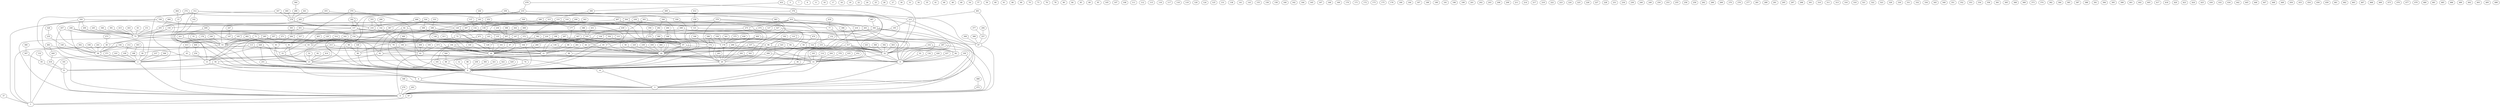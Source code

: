 graph G {
  0;
  1;
  2;
  3;
  4;
  5;
  6;
  7;
  8;
  9;
  10;
  11;
  12;
  13;
  14;
  15;
  16;
  17;
  18;
  19;
  20;
  21;
  22;
  23;
  24;
  25;
  26;
  27;
  28;
  29;
  30;
  31;
  32;
  33;
  34;
  35;
  36;
  37;
  38;
  39;
  40;
  41;
  42;
  43;
  44;
  45;
  46;
  47;
  48;
  49;
  50;
  51;
  52;
  53;
  54;
  55;
  56;
  57;
  58;
  59;
  60;
  61;
  62;
  63;
  64;
  65;
  66;
  67;
  68;
  69;
  70;
  71;
  72;
  73;
  74;
  75;
  76;
  77;
  78;
  79;
  80;
  81;
  82;
  83;
  84;
  85;
  86;
  87;
  88;
  89;
  90;
  91;
  92;
  93;
  94;
  95;
  96;
  97;
  98;
  99;
  100;
  101;
  102;
  103;
  104;
  105;
  106;
  107;
  108;
  109;
  110;
  111;
  112;
  113;
  114;
  115;
  116;
  117;
  118;
  119;
  120;
  121;
  122;
  123;
  124;
  125;
  126;
  127;
  128;
  129;
  130;
  131;
  132;
  133;
  134;
  135;
  136;
  137;
  138;
  139;
  140;
  141;
  142;
  143;
  144;
  145;
  146;
  147;
  148;
  149;
  150;
  151;
  152;
  153;
  154;
  155;
  156;
  157;
  158;
  159;
  160;
  161;
  162;
  163;
  164;
  165;
  166;
  167;
  168;
  169;
  170;
  171;
  172;
  173;
  174;
  175;
  176;
  177;
  178;
  179;
  180;
  181;
  182;
  183;
  184;
  185;
  186;
  187;
  188;
  189;
  190;
  191;
  192;
  193;
  194;
  195;
  196;
  197;
  198;
  199;
  200;
  201;
  202;
  203;
  204;
  205;
  206;
  207;
  208;
  209;
  210;
  211;
  212;
  213;
  214;
  215;
  216;
  217;
  218;
  219;
  220;
  221;
  222;
  223;
  224;
  225;
  226;
  227;
  228;
  229;
  230;
  231;
  232;
  233;
  234;
  235;
  236;
  237;
  238;
  239;
  240;
  241;
  242;
  243;
  244;
  245;
  246;
  247;
  248;
  249;
  250;
  251;
  252;
  253;
  254;
  255;
  256;
  257;
  258;
  259;
  260;
  261;
  262;
  263;
  264;
  265;
  266;
  267;
  268;
  269;
  270;
  271;
  272;
  273;
  274;
  275;
  276;
  277;
  278;
  279;
  280;
  281;
  282;
  283;
  284;
  285;
  286;
  287;
  288;
  289;
  290;
  291;
  292;
  293;
  294;
  295;
  296;
  297;
  298;
  299;
  300;
  301;
  302;
  303;
  304;
  305;
  306;
  307;
  308;
  309;
  310;
  311;
  312;
  313;
  314;
  315;
  316;
  317;
  318;
  319;
  320;
  321;
  322;
  323;
  324;
  325;
  326;
  327;
  328;
  329;
  330;
  331;
  332;
  333;
  334;
  335;
  336;
  337;
  338;
  339;
  340;
  341;
  342;
  343;
  344;
  345;
  346;
  347;
  348;
  349;
  350;
  351;
  352;
  353;
  354;
  355;
  356;
  357;
  358;
  359;
  360;
  361;
  362;
  363;
  364;
  365;
  366;
  367;
  368;
  369;
  370;
  371;
  372;
  373;
  374;
  375;
  376;
  377;
  378;
  379;
  380;
  381;
  382;
  383;
  384;
  385;
  386;
  387;
  388;
  389;
  390;
  391;
  392;
  393;
  394;
  395;
  396;
  397;
  398;
  399;
  400;
  401;
  402;
  403;
  404;
  405;
  406;
  407;
  408;
  409;
  410;
  411;
  412;
  413;
  414;
  415;
  416;
  417;
  418;
  419;
  420;
  421;
  422;
  423;
  424;
  425;
  426;
  427;
  428;
  429;
  430;
  431;
  432;
  433;
  434;
  435;
  436;
  437;
  438;
  439;
  440;
  441;
  442;
  443;
  444;
  445;
  446;
  447;
  448;
  449;
  450;
  451;
  452;
  453;
  454;
  455;
  456;
  457;
  458;
  459;
  460;
  461;
  462;
  463;
  464;
  465;
  466;
  467;
  468;
  469;
  470;
  471;
  472;
  473;
  474;
  475;
  476;
  477;
  478;
  479;
  480;
  481;
  482;
  483;
  484;
  485;
  486;
  487;
  488;
  489;
  490;
  491;
  492;
  493;
  494;
  495;
  496;
  497;
  498;
  499;
   0 -- 1;
   2 -- 0;
   3 -- 0;
   4 -- 3;
   6 -- 3;
   9 -- 4;
   9 -- 9;
   10 -- 3;
   12 -- 9;
   13 -- 3;
   14 -- 3;
   14 -- 9;
   15 -- 9;
   20 -- 9;
   21 -- 9;
   21 -- 14;
   23 -- 9;
   28 -- 13;
   28 -- 14;
   29 -- 9;
   29 -- 20;
   32 -- 6;
   32 -- 14;
   33 -- 23;
   36 -- 9;
   37 -- 1;
   38 -- 2;
   39 -- 2;
   40 -- 38;
   42 -- 0;
   42 -- 10;
   43 -- 1;
   43 -- 23;
   44 -- 29;
   45 -- 21;
   47 -- 28;
   50 -- 32;
   51 -- 0;
   52 -- 23;
   53 -- 1;
   53 -- 29;
   53 -- 53;
   55 -- 53;
   56 -- 4;
   56 -- 51;
   58 -- 29;
   62 -- 9;
   62 -- 51;
   63 -- 21;
   63 -- 39;
   64 -- 32;
   65 -- 51;
   67 -- 1;
   68 -- 21;
   71 -- 9;
   71 -- 53;
   72 -- 28;
   72 -- 63;
   74 -- 9;
   75 -- 0;
   75 -- 63;
   77 -- 9;
   79 -- 9;
   79 -- 42;
   81 -- 23;
   81 -- 33;
   82 -- 47;
   82 -- 75;
   82 -- 79;
   83 -- 75;
   86 -- 9;
   87 -- 0;
   88 -- 9;
   90 -- 9;
   91 -- 6;
   92 -- 23;
   93 -- 9;
   93 -- 23;
   94 -- 6;
   96 -- 9;
   96 -- 29;
   96 -- 32;
   97 -- 9;
   97 -- 14;
   97 -- 29;
   98 -- 90;
   99 -- 6;
   99 -- 23;
   100 -- 0;
   100 -- 6;
   101 -- 28;
   102 -- 53;
   103 -- 2;
   104 -- 9;
   104 -- 28;
   106 -- 21;
   106 -- 90;
   109 -- 2;
   110 -- 96;
   110 -- 110;
   113 -- 6;
   113 -- 38;
   114 -- 3;
   114 -- 20;
   121 -- 20;
   122 -- 28;
   122 -- 94;
   123 -- 28;
   123 -- 64;
   126 -- 28;
   127 -- 29;
   128 -- 75;
   128 -- 104;
   129 -- 63;
   130 -- 32;
   130 -- 56;
   132 -- 9;
   132 -- 123;
   133 -- 65;
   134 -- 6;
   135 -- 44;
   136 -- 130;
   137 -- 132;
   139 -- 9;
   139 -- 126;
   139 -- 135;
   140 -- 28;
   142 -- 106;
   144 -- 1;
   144 -- 4;
   144 -- 38;
   145 -- 28;
   145 -- 29;
   145 -- 106;
   146 -- 126;
   147 -- 40;
   147 -- 79;
   148 -- 90;
   149 -- 38;
   150 -- 2;
   150 -- 75;
   151 -- 75;
   152 -- 122;
   153 -- 9;
   153 -- 104;
   153 -- 150;
   154 -- 21;
   154 -- 23;
   154 -- 53;
   154 -- 87;
   157 -- 6;
   157 -- 13;
   157 -- 28;
   157 -- 154;
   159 -- 121;
   161 -- 9;
   163 -- 14;
   166 -- 97;
   174 -- 20;
   174 -- 29;
   177 -- 21;
   178 -- 53;
   179 -- 20;
   181 -- 51;
   182 -- 9;
   182 -- 157;
   182 -- 182;
   183 -- 28;
   183 -- 44;
   183 -- 53;
   183 -- 139;
   185 -- 53;
   186 -- 174;
   188 -- 2;
   192 -- 96;
   193 -- 42;
   194 -- 9;
   194 -- 14;
   194 -- 28;
   194 -- 161;
   195 -- 152;
   197 -- 29;
   197 -- 126;
   198 -- 96;
   198 -- 101;
   200 -- 75;
   204 -- 14;
   205 -- 75;
   206 -- 77;
   206 -- 128;
   207 -- 29;
   207 -- 53;
   207 -- 104;
   210 -- 23;
   210 -- 87;
   210 -- 183;
   212 -- 109;
   213 -- 2;
   213 -- 29;
   215 -- 3;
   215 -- 32;
   215 -- 195;
   216 -- 36;
   218 -- 38;
   218 -- 197;
   220 -- 29;
   221 -- 53;
   229 -- 20;
   229 -- 194;
   230 -- 207;
   232 -- 32;
   232 -- 94;
   233 -- 29;
   233 -- 94;
   235 -- 149;
   237 -- 2;
   238 -- 9;
   239 -- 29;
   241 -- 38;
   242 -- 63;
   243 -- 32;
   244 -- 183;
   245 -- 75;
   246 -- 53;
   247 -- 147;
   248 -- 2;
   248 -- 39;
   248 -- 154;
   251 -- 9;
   252 -- 139;
   254 -- 13;
   257 -- 87;
   258 -- 157;
   258 -- 215;
   260 -- 28;
   261 -- 21;
   263 -- 32;
   263 -- 94;
   263 -- 185;
   264 -- 166;
   265 -- 205;
   267 -- 6;
   267 -- 47;
   268 -- 179;
   268 -- 197;
   271 -- 13;
   271 -- 44;
   272 -- 45;
   272 -- 179;
   273 -- 40;
   274 -- 15;
   274 -- 183;
   275 -- 20;
   275 -- 136;
   278 -- 157;
   278 -- 218;
   279 -- 0;
   280 -- 9;
   280 -- 205;
   282 -- 272;
   283 -- 20;
   284 -- 9;
   284 -- 93;
   284 -- 179;
   285 -- 53;
   285 -- 62;
   285 -- 81;
   286 -- 20;
   286 -- 174;
   287 -- 0;
   287 -- 32;
   288 -- 278;
   290 -- 142;
   292 -- 3;
   292 -- 6;
   293 -- 0;
   294 -- 257;
   296 -- 9;
   296 -- 229;
   299 -- 6;
   299 -- 62;
   300 -- 153;
   302 -- 38;
   303 -- 188;
   304 -- 6;
   304 -- 128;
   305 -- 21;
   305 -- 32;
   305 -- 139;
   306 -- 2;
   307 -- 65;
   308 -- 87;
   309 -- 101;
   312 -- 2;
   312 -- 6;
   312 -- 53;
   312 -- 102;
   312 -- 304;
   314 -- 53;
   314 -- 97;
   315 -- 128;
   315 -- 177;
   317 -- 3;
   317 -- 14;
   317 -- 29;
   317 -- 32;
   318 -- 218;
   318 -- 233;
   320 -- 9;
   320 -- 38;
   320 -- 75;
   320 -- 200;
   324 -- 9;
   324 -- 82;
   324 -- 121;
   324 -- 309;
   325 -- 9;
   325 -- 32;
   326 -- 97;
   326 -- 218;
   327 -- 81;
   328 -- 235;
   333 -- 296;
   335 -- 6;
   335 -- 21;
   335 -- 260;
   336 -- 0;
   336 -- 1;
   336 -- 29;
   336 -- 218;
   337 -- 29;
   337 -- 32;
   338 -- 38;
   339 -- 179;
   340 -- 29;
   340 -- 282;
   341 -- 179;
   342 -- 20;
   343 -- 177;
   344 -- 88;
   346 -- 75;
   347 -- 2;
   347 -- 14;
   347 -- 278;
   348 -- 3;
   350 -- 9;
   350 -- 97;
   355 -- 142;
   355 -- 218;
   356 -- 272;
   357 -- 0;
   357 -- 13;
   357 -- 28;
   357 -- 174;
   359 -- 29;
   360 -- 0;
   360 -- 3;
   360 -- 29;
   360 -- 72;
   360 -- 360;
   362 -- 79;
   362 -- 97;
   363 -- 20;
   364 -- 288;
   366 -- 32;
   367 -- 284;
   370 -- 42;
   370 -- 81;
   370 -- 182;
   371 -- 2;
   372 -- 90;
   372 -- 97;
   375 -- 179;
   376 -- 9;
   376 -- 304;
   377 -- 257;
   378 -- 14;
   379 -- 139;
   379 -- 174;
   379 -- 342;
   379 -- 360;
   380 -- 307;
   381 -- 75;
   383 -- 9;
   386 -- 335;
   389 -- 87;
   390 -- 97;
   392 -- 32;
   393 -- 284;
   396 -- 317;
   397 -- 23;
   397 -- 62;
   397 -- 350;
   398 -- 207;
   400 -- 9;
   400 -- 122;
   400 -- 299;
   403 -- 32;
   404 -- 254;
   406 -- 42;
   407 -- 104;
   407 -- 122;
   408 -- 207;
   409 -- 23;
   409 -- 221;
   410 -- 122;
   410 -- 127;
   410 -- 145;
   410 -- 216;
   410 -- 263;
   410 -- 275;
   411 -- 126;
   412 -- 159;
   413 -- 43;
   414 -- 23;
   415 -- 75;
   416 -- 51;
   419 -- 77;
   421 -- 9;
   422 -- 9;
   426 -- 6;
   427 -- 6;
   427 -- 229;
   428 -- 2;
   428 -- 33;
   428 -- 251;
   429 -- 9;
   431 -- 335;
   433 -- 32;
   433 -- 300;
   435 -- 14;
   436 -- 179;
   437 -- 6;
   438 -- 139;
   438 -- 396;
   439 -- 29;
   439 -- 335;
   440 -- 416;
   441 -- 278;
   443 -- 75;
   444 -- 28;
   444 -- 335;
   451 -- 9;
   451 -- 154;
   452 -- 14;
   455 -- 265;
   455 -- 359;
   457 -- 2;
   457 -- 285;
   458 -- 29;
   460 -- 278;
   464 -- 15;
   465 -- 63;
   466 -- 128;
   466 -- 367;
   470 -- 50;
   471 -- 44;
   471 -- 93;
   472 -- 0;
   473 -- 28;
   473 -- 42;
   473 -- 74;
   474 -- 33;
   474 -- 470;
   478 -- 14;
   478 -- 210;
   482 -- 53;
   482 -- 93;
   483 -- 38;
   483 -- 440;
   484 -- 29;
   487 -- 360;
   488 -- 472;
   490 -- 106;
   491 -- 87;
   491 -- 215;
   494 -- 205;
   496 -- 6;
   496 -- 88;
   497 -- 97;
   497 -- 282;
   497 -- 397;
   499 -- 280;
   499 -- 363;
}
